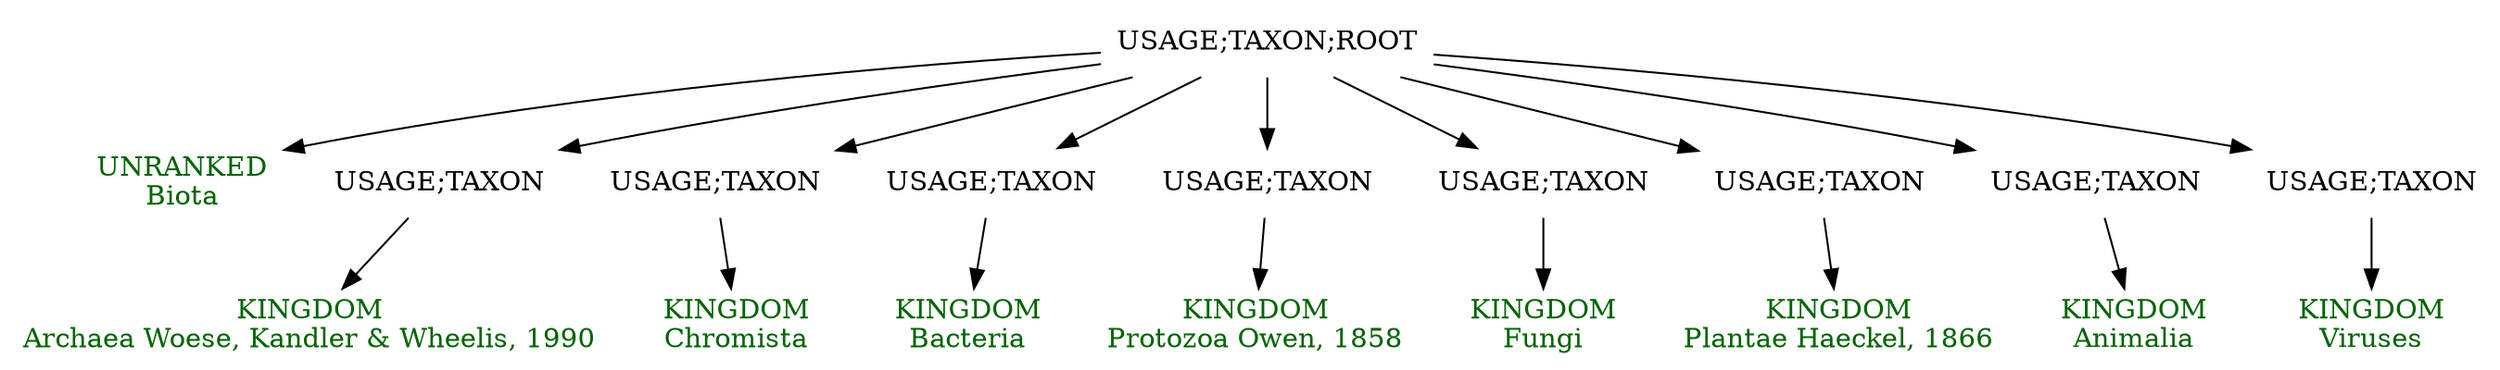 digraph G {
  node [shape=plaintext]

  n0  [label="UNRANKED\nBiota", fontcolor=darkgreen]
  n1  [label="USAGE;TAXON;ROOT"]
  n1 -> n15
  n1 -> n13
  n1 -> n11
  n1 -> n9
  n1 -> n7
  n1 -> n5
  n1 -> n3
  n1 -> n17
  n1 -> n0
  n2  [label="KINGDOM\nAnimalia", fontcolor=darkgreen]
  n3  [label="USAGE;TAXON"]
  n3 -> n2
  n4  [label="KINGDOM\nPlantae Haeckel, 1866", fontcolor=darkgreen]
  n5  [label="USAGE;TAXON"]
  n5 -> n4
  n6  [label="KINGDOM\nFungi", fontcolor=darkgreen]
  n7  [label="USAGE;TAXON"]
  n7 -> n6
  n8  [label="KINGDOM\nProtozoa Owen, 1858", fontcolor=darkgreen]
  n9  [label="USAGE;TAXON"]
  n9 -> n8
  n10  [label="KINGDOM\nBacteria", fontcolor=darkgreen]
  n11  [label="USAGE;TAXON"]
  n11 -> n10
  n12  [label="KINGDOM\nChromista", fontcolor=darkgreen]
  n13  [label="USAGE;TAXON"]
  n13 -> n12
  n14  [label="KINGDOM\nArchaea Woese, Kandler & Wheelis, 1990", fontcolor=darkgreen]
  n15  [label="USAGE;TAXON"]
  n15 -> n14
  n16  [label="KINGDOM\nViruses", fontcolor=darkgreen]
  n17  [label="USAGE;TAXON"]
  n17 -> n16
}
